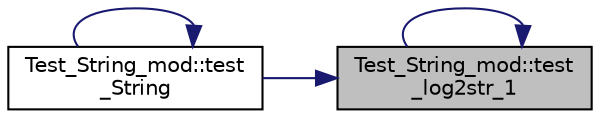 digraph "Test_String_mod::test_log2str_1"
{
 // LATEX_PDF_SIZE
  edge [fontname="Helvetica",fontsize="10",labelfontname="Helvetica",labelfontsize="10"];
  node [fontname="Helvetica",fontsize="10",shape=record];
  rankdir="RL";
  Node1 [label="Test_String_mod::test\l_log2str_1",height=0.2,width=0.4,color="black", fillcolor="grey75", style="filled", fontcolor="black",tooltip=" "];
  Node1 -> Node1 [dir="back",color="midnightblue",fontsize="10",style="solid",fontname="Helvetica"];
  Node1 -> Node2 [dir="back",color="midnightblue",fontsize="10",style="solid",fontname="Helvetica"];
  Node2 [label="Test_String_mod::test\l_String",height=0.2,width=0.4,color="black", fillcolor="white", style="filled",URL="$namespaceTest__String__mod.html#a9f287994ba1b9b1ade80c547a3aa70fa",tooltip=" "];
  Node2 -> Node2 [dir="back",color="midnightblue",fontsize="10",style="solid",fontname="Helvetica"];
}

